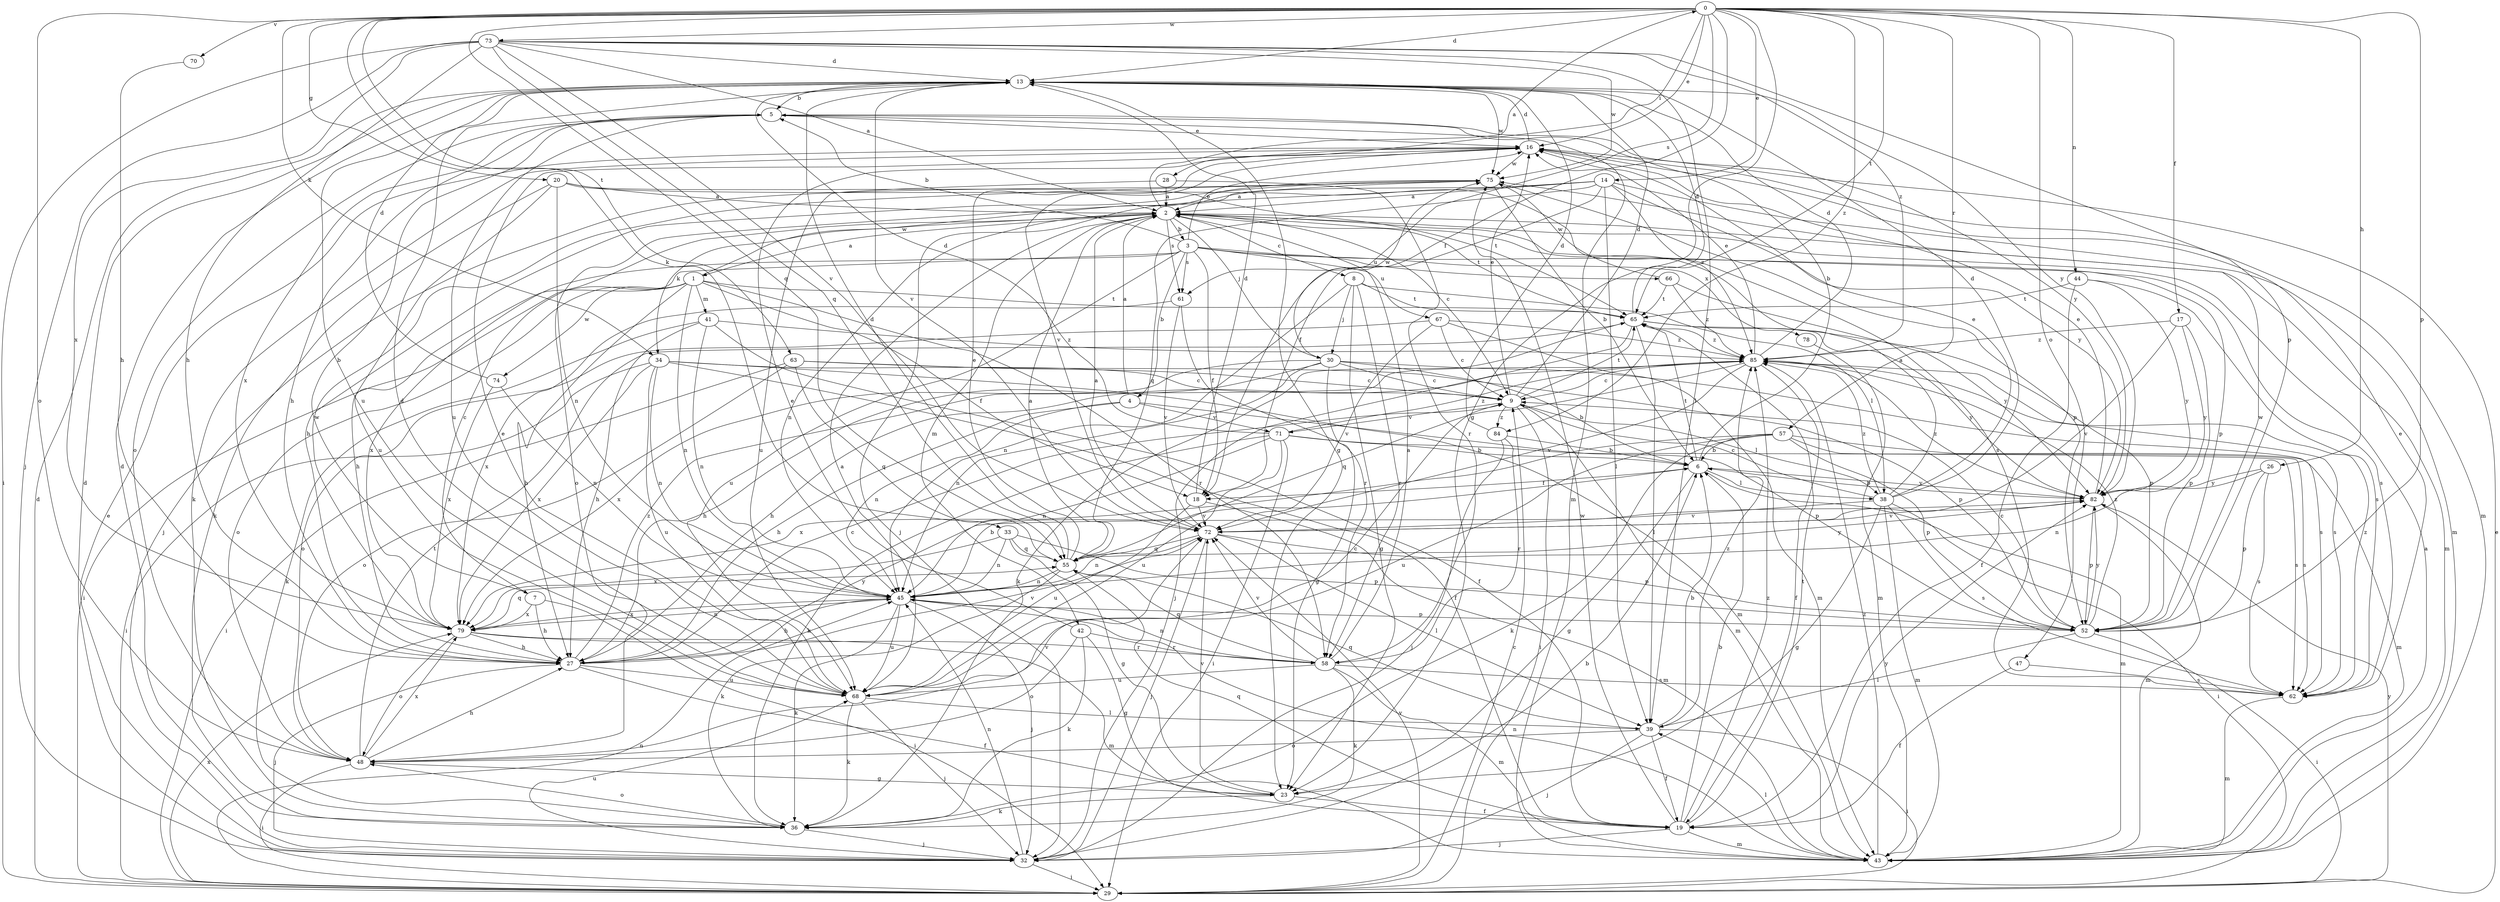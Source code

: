 strict digraph  {
0;
1;
2;
3;
4;
5;
6;
7;
8;
9;
13;
14;
16;
17;
18;
19;
20;
23;
26;
27;
28;
29;
30;
32;
33;
34;
36;
38;
39;
41;
42;
43;
44;
45;
47;
48;
52;
55;
57;
58;
61;
62;
63;
65;
66;
67;
68;
70;
71;
72;
73;
74;
75;
78;
79;
82;
84;
85;
0 -> 13  [label=d];
0 -> 14  [label=e];
0 -> 16  [label=e];
0 -> 17  [label=f];
0 -> 18  [label=f];
0 -> 20  [label=g];
0 -> 23  [label=g];
0 -> 26  [label=h];
0 -> 28  [label=i];
0 -> 33  [label=k];
0 -> 34  [label=k];
0 -> 44  [label=n];
0 -> 47  [label=o];
0 -> 48  [label=o];
0 -> 52  [label=p];
0 -> 55  [label=q];
0 -> 57  [label=r];
0 -> 61  [label=s];
0 -> 63  [label=t];
0 -> 65  [label=t];
0 -> 70  [label=v];
0 -> 73  [label=w];
0 -> 84  [label=z];
1 -> 18  [label=f];
1 -> 27  [label=h];
1 -> 29  [label=i];
1 -> 41  [label=m];
1 -> 45  [label=n];
1 -> 48  [label=o];
1 -> 58  [label=r];
1 -> 65  [label=t];
1 -> 74  [label=w];
1 -> 75  [label=w];
2 -> 0  [label=a];
2 -> 1  [label=a];
2 -> 3  [label=b];
2 -> 7  [label=c];
2 -> 8  [label=c];
2 -> 9  [label=c];
2 -> 30  [label=j];
2 -> 34  [label=k];
2 -> 42  [label=m];
2 -> 43  [label=m];
2 -> 45  [label=n];
2 -> 52  [label=p];
2 -> 61  [label=s];
2 -> 65  [label=t];
3 -> 4  [label=b];
3 -> 5  [label=b];
3 -> 16  [label=e];
3 -> 18  [label=f];
3 -> 27  [label=h];
3 -> 61  [label=s];
3 -> 62  [label=s];
3 -> 66  [label=u];
3 -> 67  [label=u];
3 -> 68  [label=u];
3 -> 78  [label=x];
3 -> 79  [label=x];
4 -> 2  [label=a];
4 -> 27  [label=h];
4 -> 45  [label=n];
4 -> 52  [label=p];
4 -> 71  [label=v];
5 -> 16  [label=e];
5 -> 27  [label=h];
5 -> 43  [label=m];
5 -> 48  [label=o];
5 -> 68  [label=u];
5 -> 79  [label=x];
5 -> 82  [label=y];
6 -> 5  [label=b];
6 -> 18  [label=f];
6 -> 23  [label=g];
6 -> 38  [label=l];
6 -> 43  [label=m];
6 -> 65  [label=t];
6 -> 82  [label=y];
7 -> 5  [label=b];
7 -> 27  [label=h];
7 -> 29  [label=i];
7 -> 79  [label=x];
8 -> 23  [label=g];
8 -> 30  [label=j];
8 -> 38  [label=l];
8 -> 45  [label=n];
8 -> 58  [label=r];
8 -> 65  [label=t];
9 -> 13  [label=d];
9 -> 16  [label=e];
9 -> 29  [label=i];
9 -> 38  [label=l];
9 -> 43  [label=m];
9 -> 65  [label=t];
9 -> 71  [label=v];
9 -> 84  [label=z];
13 -> 5  [label=b];
13 -> 23  [label=g];
13 -> 68  [label=u];
13 -> 72  [label=v];
13 -> 75  [label=w];
13 -> 82  [label=y];
14 -> 2  [label=a];
14 -> 18  [label=f];
14 -> 32  [label=j];
14 -> 39  [label=l];
14 -> 43  [label=m];
14 -> 48  [label=o];
14 -> 55  [label=q];
14 -> 82  [label=y];
14 -> 85  [label=z];
16 -> 13  [label=d];
16 -> 36  [label=k];
16 -> 43  [label=m];
16 -> 72  [label=v];
16 -> 75  [label=w];
17 -> 52  [label=p];
17 -> 72  [label=v];
17 -> 82  [label=y];
17 -> 85  [label=z];
18 -> 13  [label=d];
18 -> 43  [label=m];
18 -> 68  [label=u];
18 -> 72  [label=v];
19 -> 6  [label=b];
19 -> 32  [label=j];
19 -> 43  [label=m];
19 -> 55  [label=q];
19 -> 65  [label=t];
19 -> 75  [label=w];
19 -> 82  [label=y];
19 -> 85  [label=z];
20 -> 2  [label=a];
20 -> 36  [label=k];
20 -> 45  [label=n];
20 -> 62  [label=s];
20 -> 65  [label=t];
20 -> 68  [label=u];
23 -> 19  [label=f];
23 -> 36  [label=k];
23 -> 72  [label=v];
26 -> 45  [label=n];
26 -> 52  [label=p];
26 -> 62  [label=s];
26 -> 82  [label=y];
27 -> 9  [label=c];
27 -> 19  [label=f];
27 -> 32  [label=j];
27 -> 68  [label=u];
27 -> 72  [label=v];
27 -> 82  [label=y];
27 -> 85  [label=z];
28 -> 2  [label=a];
28 -> 58  [label=r];
28 -> 68  [label=u];
29 -> 9  [label=c];
29 -> 13  [label=d];
29 -> 16  [label=e];
29 -> 45  [label=n];
29 -> 72  [label=v];
29 -> 79  [label=x];
29 -> 82  [label=y];
30 -> 6  [label=b];
30 -> 9  [label=c];
30 -> 23  [label=g];
30 -> 27  [label=h];
30 -> 45  [label=n];
30 -> 62  [label=s];
30 -> 75  [label=w];
30 -> 79  [label=x];
32 -> 6  [label=b];
32 -> 13  [label=d];
32 -> 16  [label=e];
32 -> 29  [label=i];
32 -> 45  [label=n];
32 -> 68  [label=u];
33 -> 23  [label=g];
33 -> 45  [label=n];
33 -> 52  [label=p];
33 -> 55  [label=q];
33 -> 79  [label=x];
34 -> 9  [label=c];
34 -> 19  [label=f];
34 -> 29  [label=i];
34 -> 43  [label=m];
34 -> 45  [label=n];
34 -> 68  [label=u];
34 -> 79  [label=x];
36 -> 13  [label=d];
36 -> 32  [label=j];
36 -> 48  [label=o];
38 -> 2  [label=a];
38 -> 9  [label=c];
38 -> 13  [label=d];
38 -> 16  [label=e];
38 -> 23  [label=g];
38 -> 29  [label=i];
38 -> 43  [label=m];
38 -> 62  [label=s];
38 -> 72  [label=v];
38 -> 85  [label=z];
39 -> 6  [label=b];
39 -> 19  [label=f];
39 -> 29  [label=i];
39 -> 32  [label=j];
39 -> 48  [label=o];
39 -> 55  [label=q];
39 -> 85  [label=z];
41 -> 19  [label=f];
41 -> 27  [label=h];
41 -> 36  [label=k];
41 -> 45  [label=n];
41 -> 85  [label=z];
42 -> 16  [label=e];
42 -> 23  [label=g];
42 -> 36  [label=k];
42 -> 48  [label=o];
42 -> 58  [label=r];
43 -> 2  [label=a];
43 -> 39  [label=l];
43 -> 45  [label=n];
43 -> 85  [label=z];
44 -> 19  [label=f];
44 -> 62  [label=s];
44 -> 65  [label=t];
44 -> 82  [label=y];
45 -> 6  [label=b];
45 -> 27  [label=h];
45 -> 32  [label=j];
45 -> 36  [label=k];
45 -> 52  [label=p];
45 -> 68  [label=u];
45 -> 79  [label=x];
47 -> 19  [label=f];
47 -> 62  [label=s];
48 -> 23  [label=g];
48 -> 27  [label=h];
48 -> 29  [label=i];
48 -> 65  [label=t];
48 -> 72  [label=v];
48 -> 79  [label=x];
52 -> 9  [label=c];
52 -> 29  [label=i];
52 -> 39  [label=l];
52 -> 75  [label=w];
52 -> 82  [label=y];
52 -> 85  [label=z];
55 -> 2  [label=a];
55 -> 13  [label=d];
55 -> 16  [label=e];
55 -> 36  [label=k];
55 -> 45  [label=n];
55 -> 82  [label=y];
57 -> 6  [label=b];
57 -> 36  [label=k];
57 -> 43  [label=m];
57 -> 52  [label=p];
57 -> 62  [label=s];
57 -> 68  [label=u];
57 -> 79  [label=x];
58 -> 2  [label=a];
58 -> 36  [label=k];
58 -> 43  [label=m];
58 -> 45  [label=n];
58 -> 55  [label=q];
58 -> 62  [label=s];
58 -> 68  [label=u];
58 -> 72  [label=v];
61 -> 58  [label=r];
61 -> 72  [label=v];
61 -> 79  [label=x];
62 -> 16  [label=e];
62 -> 43  [label=m];
62 -> 85  [label=z];
63 -> 9  [label=c];
63 -> 29  [label=i];
63 -> 48  [label=o];
63 -> 52  [label=p];
63 -> 55  [label=q];
65 -> 13  [label=d];
65 -> 32  [label=j];
65 -> 36  [label=k];
65 -> 39  [label=l];
65 -> 52  [label=p];
65 -> 82  [label=y];
65 -> 85  [label=z];
66 -> 65  [label=t];
66 -> 75  [label=w];
66 -> 82  [label=y];
66 -> 85  [label=z];
67 -> 9  [label=c];
67 -> 43  [label=m];
67 -> 48  [label=o];
67 -> 72  [label=v];
67 -> 85  [label=z];
68 -> 2  [label=a];
68 -> 9  [label=c];
68 -> 13  [label=d];
68 -> 16  [label=e];
68 -> 32  [label=j];
68 -> 36  [label=k];
68 -> 39  [label=l];
70 -> 27  [label=h];
71 -> 6  [label=b];
71 -> 13  [label=d];
71 -> 29  [label=i];
71 -> 36  [label=k];
71 -> 45  [label=n];
71 -> 62  [label=s];
71 -> 68  [label=u];
71 -> 85  [label=z];
72 -> 2  [label=a];
72 -> 32  [label=j];
72 -> 39  [label=l];
72 -> 45  [label=n];
72 -> 52  [label=p];
72 -> 55  [label=q];
73 -> 2  [label=a];
73 -> 13  [label=d];
73 -> 27  [label=h];
73 -> 29  [label=i];
73 -> 32  [label=j];
73 -> 39  [label=l];
73 -> 52  [label=p];
73 -> 55  [label=q];
73 -> 72  [label=v];
73 -> 75  [label=w];
73 -> 79  [label=x];
73 -> 85  [label=z];
74 -> 13  [label=d];
74 -> 45  [label=n];
74 -> 79  [label=x];
75 -> 2  [label=a];
75 -> 6  [label=b];
75 -> 27  [label=h];
75 -> 32  [label=j];
75 -> 52  [label=p];
78 -> 43  [label=m];
79 -> 27  [label=h];
79 -> 43  [label=m];
79 -> 45  [label=n];
79 -> 48  [label=o];
79 -> 55  [label=q];
79 -> 58  [label=r];
79 -> 75  [label=w];
82 -> 6  [label=b];
82 -> 16  [label=e];
82 -> 43  [label=m];
82 -> 52  [label=p];
82 -> 72  [label=v];
82 -> 85  [label=z];
84 -> 6  [label=b];
84 -> 13  [label=d];
84 -> 32  [label=j];
84 -> 58  [label=r];
85 -> 9  [label=c];
85 -> 13  [label=d];
85 -> 16  [label=e];
85 -> 19  [label=f];
85 -> 27  [label=h];
85 -> 55  [label=q];
85 -> 62  [label=s];
85 -> 72  [label=v];
}
